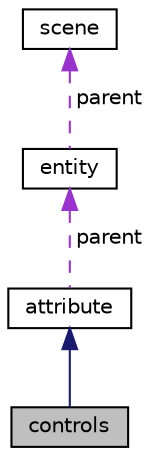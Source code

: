 digraph "controls"
{
 // INTERACTIVE_SVG=YES
  edge [fontname="Helvetica",fontsize="10",labelfontname="Helvetica",labelfontsize="10"];
  node [fontname="Helvetica",fontsize="10",shape=record];
  Node2 [label="controls",height=0.2,width=0.4,color="black", fillcolor="grey75", style="filled", fontcolor="black"];
  Node3 -> Node2 [dir="back",color="midnightblue",fontsize="10",style="solid",fontname="Helvetica"];
  Node3 [label="attribute",height=0.2,width=0.4,color="black", fillcolor="white", style="filled",URL="$classattribute.html",tooltip="Class designed to be attached to entities in order to characterize them and give them particular beha..."];
  Node4 -> Node3 [dir="back",color="darkorchid3",fontsize="10",style="dashed",label=" parent" ,fontname="Helvetica"];
  Node4 [label="entity",height=0.2,width=0.4,color="black", fillcolor="white", style="filled",URL="$classentity.html",tooltip="The smallest part of a scene and the class that fills the great majority of most of scenes..."];
  Node5 -> Node4 [dir="back",color="darkorchid3",fontsize="10",style="dashed",label=" parent" ,fontname="Helvetica"];
  Node5 [label="scene",height=0.2,width=0.4,color="black", fillcolor="white", style="filled",URL="$classscene.html",tooltip="One of the main components of the game, contains entities and is played once at a time..."];
}

